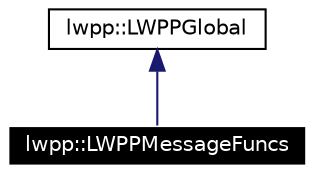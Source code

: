 digraph G
{
  edge [fontname="Helvetica",fontsize=10,labelfontname="Helvetica",labelfontsize=10];
  node [fontname="Helvetica",fontsize=10,shape=record];
  Node1 [label="lwpp::LWPPMessageFuncs",height=0.2,width=0.4,color="white", fillcolor="black", style="filled" fontcolor="white"];
  Node2 -> Node1 [dir=back,color="midnightblue",fontsize=10,style="solid",fontname="Helvetica"];
  Node2 [label="lwpp::LWPPGlobal",height=0.2,width=0.4,color="black",URL="$classlwpp_1_1_l_w_p_p_global.html"];
}

